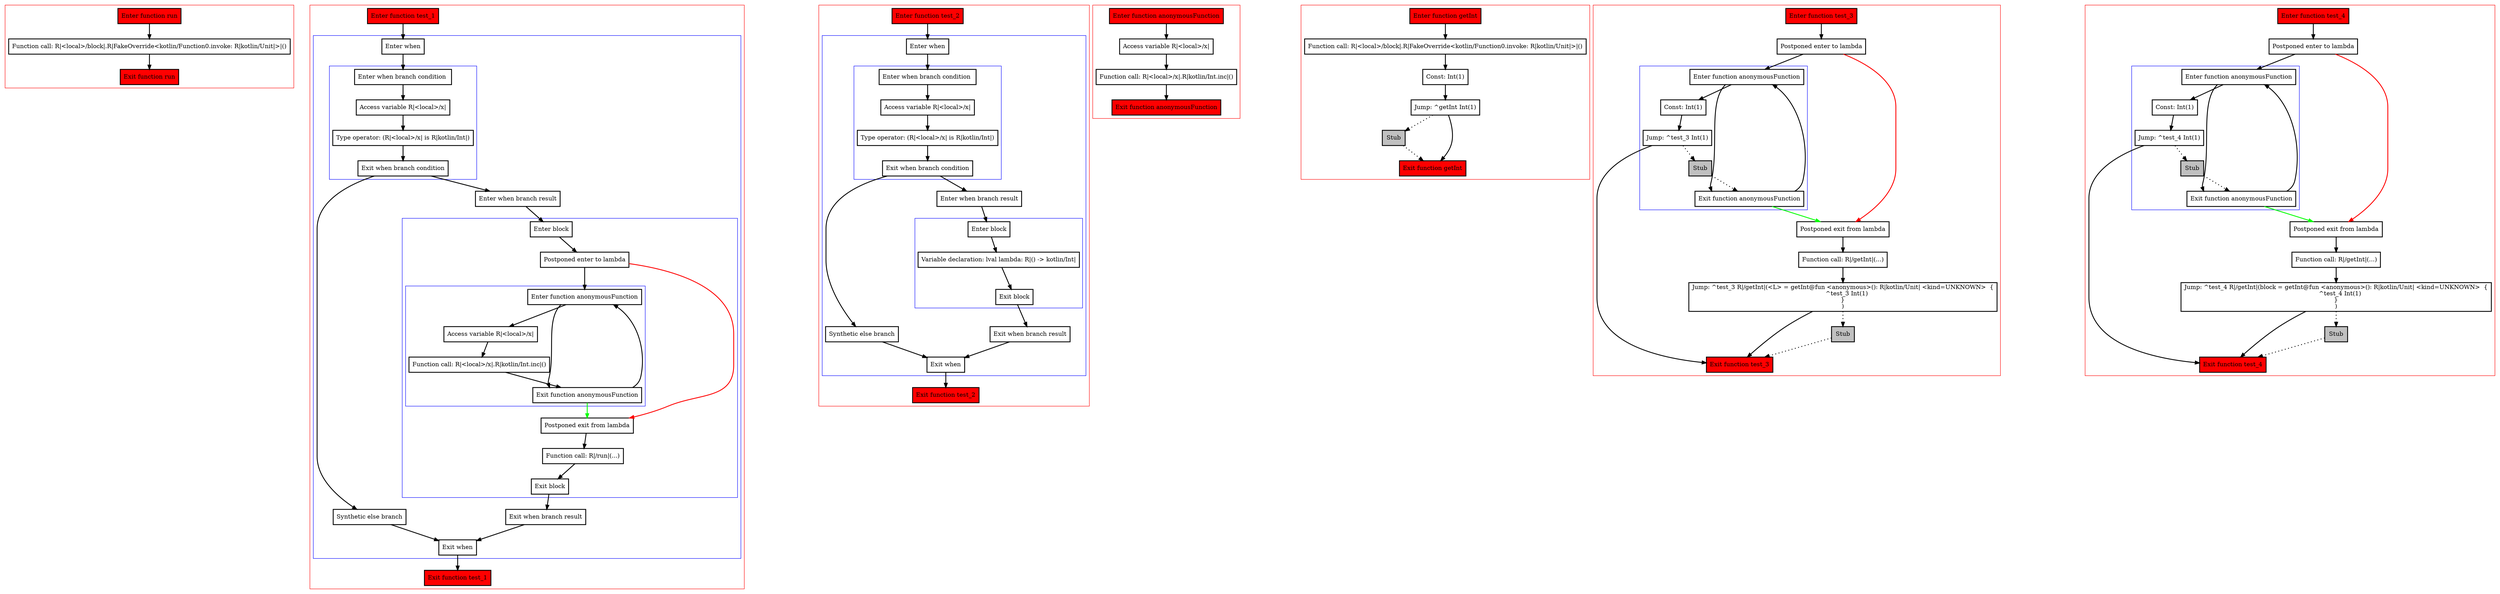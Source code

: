 digraph lambdas_kt {
    graph [nodesep=3]
    node [shape=box penwidth=2]
    edge [penwidth=2]

    subgraph cluster_0 {
        color=red
        0 [label="Enter function run" style="filled" fillcolor=red];
        1 [label="Function call: R|<local>/block|.R|FakeOverride<kotlin/Function0.invoke: R|kotlin/Unit|>|()"];
        2 [label="Exit function run" style="filled" fillcolor=red];
    }

    0 -> {1};
    1 -> {2};

    subgraph cluster_1 {
        color=red
        3 [label="Enter function test_1" style="filled" fillcolor=red];
        subgraph cluster_2 {
            color=blue
            4 [label="Enter when"];
            subgraph cluster_3 {
                color=blue
                5 [label="Enter when branch condition "];
                6 [label="Access variable R|<local>/x|"];
                7 [label="Type operator: (R|<local>/x| is R|kotlin/Int|)"];
                8 [label="Exit when branch condition"];
            }
            9 [label="Synthetic else branch"];
            10 [label="Enter when branch result"];
            subgraph cluster_4 {
                color=blue
                11 [label="Enter block"];
                12 [label="Postponed enter to lambda"];
                subgraph cluster_5 {
                    color=blue
                    13 [label="Enter function anonymousFunction"];
                    14 [label="Access variable R|<local>/x|"];
                    15 [label="Function call: R|<local>/x|.R|kotlin/Int.inc|()"];
                    16 [label="Exit function anonymousFunction"];
                }
                17 [label="Postponed exit from lambda"];
                18 [label="Function call: R|/run|(...)"];
                19 [label="Exit block"];
            }
            20 [label="Exit when branch result"];
            21 [label="Exit when"];
        }
        22 [label="Exit function test_1" style="filled" fillcolor=red];
    }

    3 -> {4};
    4 -> {5};
    5 -> {6};
    6 -> {7};
    7 -> {8};
    8 -> {10 9};
    9 -> {21};
    10 -> {11};
    11 -> {12};
    12 -> {13};
    12 -> {17} [color=red];
    13 -> {16 14};
    14 -> {15};
    15 -> {16};
    16 -> {13};
    16 -> {17} [color=green];
    17 -> {18};
    18 -> {19};
    19 -> {20};
    20 -> {21};
    21 -> {22};

    subgraph cluster_6 {
        color=red
        23 [label="Enter function test_2" style="filled" fillcolor=red];
        subgraph cluster_7 {
            color=blue
            24 [label="Enter when"];
            subgraph cluster_8 {
                color=blue
                25 [label="Enter when branch condition "];
                26 [label="Access variable R|<local>/x|"];
                27 [label="Type operator: (R|<local>/x| is R|kotlin/Int|)"];
                28 [label="Exit when branch condition"];
            }
            29 [label="Synthetic else branch"];
            30 [label="Enter when branch result"];
            subgraph cluster_9 {
                color=blue
                31 [label="Enter block"];
                32 [label="Variable declaration: lval lambda: R|() -> kotlin/Int|"];
                33 [label="Exit block"];
            }
            34 [label="Exit when branch result"];
            35 [label="Exit when"];
        }
        36 [label="Exit function test_2" style="filled" fillcolor=red];
    }

    23 -> {24};
    24 -> {25};
    25 -> {26};
    26 -> {27};
    27 -> {28};
    28 -> {30 29};
    29 -> {35};
    30 -> {31};
    31 -> {32};
    32 -> {33};
    33 -> {34};
    34 -> {35};
    35 -> {36};

    subgraph cluster_10 {
        color=red
        37 [label="Enter function anonymousFunction" style="filled" fillcolor=red];
        38 [label="Access variable R|<local>/x|"];
        39 [label="Function call: R|<local>/x|.R|kotlin/Int.inc|()"];
        40 [label="Exit function anonymousFunction" style="filled" fillcolor=red];
    }

    37 -> {38};
    38 -> {39};
    39 -> {40};

    subgraph cluster_11 {
        color=red
        41 [label="Enter function getInt" style="filled" fillcolor=red];
        42 [label="Function call: R|<local>/block|.R|FakeOverride<kotlin/Function0.invoke: R|kotlin/Unit|>|()"];
        43 [label="Const: Int(1)"];
        44 [label="Jump: ^getInt Int(1)"];
        45 [label="Stub" style="filled" fillcolor=gray];
        46 [label="Exit function getInt" style="filled" fillcolor=red];
    }

    41 -> {42};
    42 -> {43};
    43 -> {44};
    44 -> {46};
    44 -> {45} [style=dotted];
    45 -> {46} [style=dotted];

    subgraph cluster_12 {
        color=red
        47 [label="Enter function test_3" style="filled" fillcolor=red];
        48 [label="Postponed enter to lambda"];
        subgraph cluster_13 {
            color=blue
            49 [label="Enter function anonymousFunction"];
            50 [label="Const: Int(1)"];
            51 [label="Jump: ^test_3 Int(1)"];
            52 [label="Stub" style="filled" fillcolor=gray];
            53 [label="Exit function anonymousFunction"];
        }
        54 [label="Postponed exit from lambda"];
        55 [label="Function call: R|/getInt|(...)"];
        56 [label="Jump: ^test_3 R|/getInt|(<L> = getInt@fun <anonymous>(): R|kotlin/Unit| <kind=UNKNOWN>  {
    ^test_3 Int(1)
}
)"];
        57 [label="Stub" style="filled" fillcolor=gray];
        58 [label="Exit function test_3" style="filled" fillcolor=red];
    }

    47 -> {48};
    48 -> {49};
    48 -> {54} [color=red];
    49 -> {53 50};
    50 -> {51};
    51 -> {58};
    51 -> {52} [style=dotted];
    52 -> {53} [style=dotted];
    53 -> {49};
    53 -> {54} [color=green];
    54 -> {55};
    55 -> {56};
    56 -> {58};
    56 -> {57} [style=dotted];
    57 -> {58} [style=dotted];

    subgraph cluster_14 {
        color=red
        59 [label="Enter function test_4" style="filled" fillcolor=red];
        60 [label="Postponed enter to lambda"];
        subgraph cluster_15 {
            color=blue
            61 [label="Enter function anonymousFunction"];
            62 [label="Const: Int(1)"];
            63 [label="Jump: ^test_4 Int(1)"];
            64 [label="Stub" style="filled" fillcolor=gray];
            65 [label="Exit function anonymousFunction"];
        }
        66 [label="Postponed exit from lambda"];
        67 [label="Function call: R|/getInt|(...)"];
        68 [label="Jump: ^test_4 R|/getInt|(block = getInt@fun <anonymous>(): R|kotlin/Unit| <kind=UNKNOWN>  {
    ^test_4 Int(1)
}
)"];
        69 [label="Stub" style="filled" fillcolor=gray];
        70 [label="Exit function test_4" style="filled" fillcolor=red];
    }

    59 -> {60};
    60 -> {61};
    60 -> {66} [color=red];
    61 -> {65 62};
    62 -> {63};
    63 -> {70};
    63 -> {64} [style=dotted];
    64 -> {65} [style=dotted];
    65 -> {61};
    65 -> {66} [color=green];
    66 -> {67};
    67 -> {68};
    68 -> {70};
    68 -> {69} [style=dotted];
    69 -> {70} [style=dotted];

}
